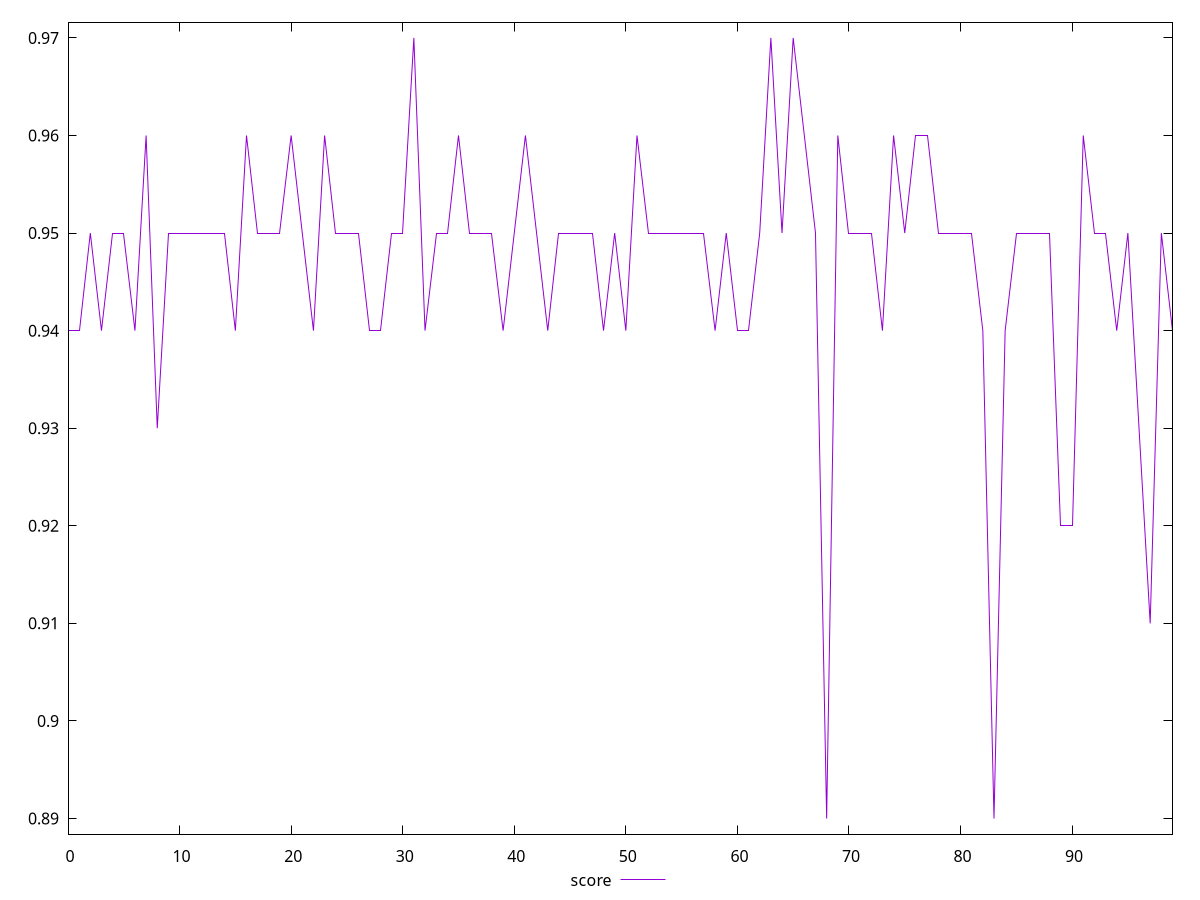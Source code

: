 reset

$score <<EOF
0 0.94
1 0.94
2 0.95
3 0.94
4 0.95
5 0.95
6 0.94
7 0.96
8 0.93
9 0.95
10 0.95
11 0.95
12 0.95
13 0.95
14 0.95
15 0.94
16 0.96
17 0.95
18 0.95
19 0.95
20 0.96
21 0.95
22 0.94
23 0.96
24 0.95
25 0.95
26 0.95
27 0.94
28 0.94
29 0.95
30 0.95
31 0.97
32 0.94
33 0.95
34 0.95
35 0.96
36 0.95
37 0.95
38 0.95
39 0.94
40 0.95
41 0.96
42 0.95
43 0.94
44 0.95
45 0.95
46 0.95
47 0.95
48 0.94
49 0.95
50 0.94
51 0.96
52 0.95
53 0.95
54 0.95
55 0.95
56 0.95
57 0.95
58 0.94
59 0.95
60 0.94
61 0.94
62 0.95
63 0.97
64 0.95
65 0.97
66 0.96
67 0.95
68 0.89
69 0.96
70 0.95
71 0.95
72 0.95
73 0.94
74 0.96
75 0.95
76 0.96
77 0.96
78 0.95
79 0.95
80 0.95
81 0.95
82 0.94
83 0.89
84 0.94
85 0.95
86 0.95
87 0.95
88 0.95
89 0.92
90 0.92
91 0.96
92 0.95
93 0.95
94 0.94
95 0.95
96 0.93
97 0.91
98 0.95
99 0.94
EOF

set key outside below
set xrange [0:99]
set yrange [0.8884:0.9716]
set trange [0.8884:0.9716]
set terminal svg size 640, 500 enhanced background rgb 'white'
set output "report_00025_2021-02-22T21:38:55.199Z/mainthread-work-breakdown/samples/pages+cached+noadtech/score/values.svg"

plot $score title "score" with line

reset
